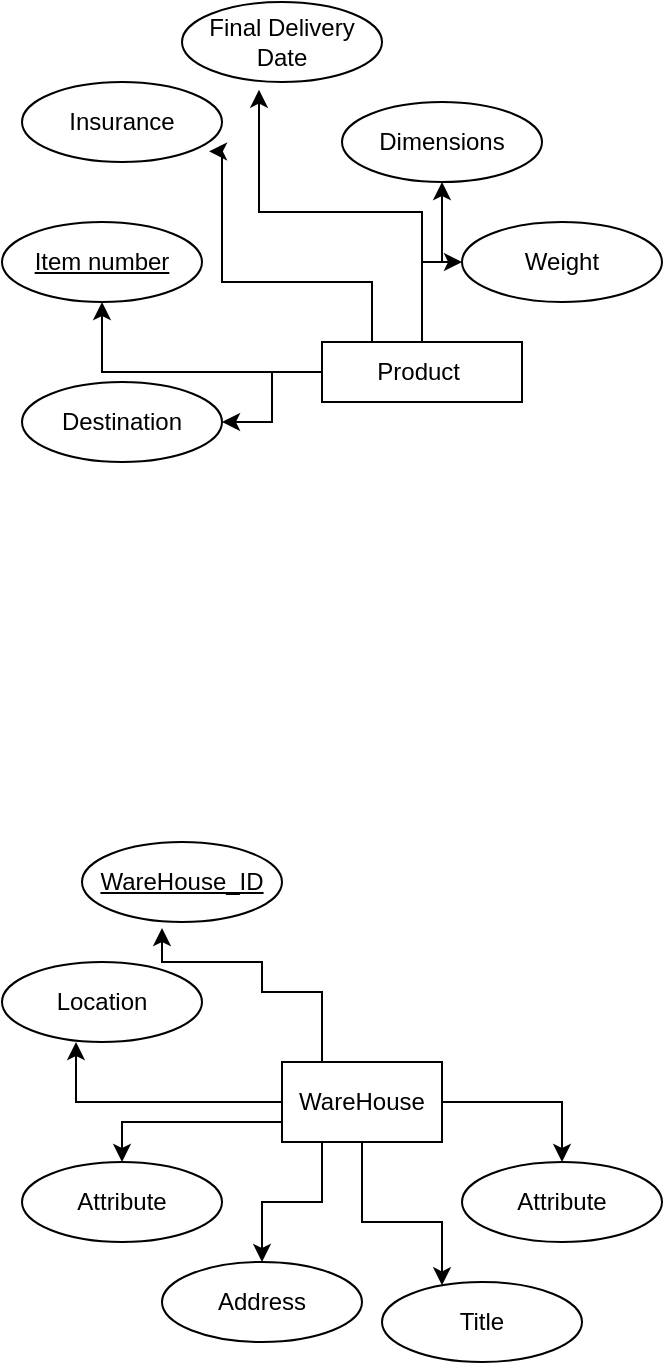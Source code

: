 <mxfile version="26.0.9">
  <diagram name="Page-1" id="NLAQwNR86FfQBt8aA2xL">
    <mxGraphModel dx="620" dy="941" grid="1" gridSize="10" guides="1" tooltips="1" connect="1" arrows="1" fold="1" page="1" pageScale="1" pageWidth="850" pageHeight="1100" math="0" shadow="0">
      <root>
        <mxCell id="0" />
        <mxCell id="1" parent="0" />
        <mxCell id="P7NBiinHIemPsSOdsxHV-11" style="edgeStyle=orthogonalEdgeStyle;rounded=0;orthogonalLoop=1;jettySize=auto;html=1;exitX=0;exitY=0.5;exitDx=0;exitDy=0;" edge="1" parent="1" source="P7NBiinHIemPsSOdsxHV-3" target="P7NBiinHIemPsSOdsxHV-10">
          <mxGeometry relative="1" as="geometry" />
        </mxCell>
        <mxCell id="P7NBiinHIemPsSOdsxHV-16" style="edgeStyle=orthogonalEdgeStyle;rounded=0;orthogonalLoop=1;jettySize=auto;html=1;exitX=0.5;exitY=0;exitDx=0;exitDy=0;entryX=0.5;entryY=1;entryDx=0;entryDy=0;" edge="1" parent="1" source="P7NBiinHIemPsSOdsxHV-3" target="P7NBiinHIemPsSOdsxHV-6">
          <mxGeometry relative="1" as="geometry" />
        </mxCell>
        <mxCell id="P7NBiinHIemPsSOdsxHV-3" value="Product&amp;nbsp;" style="whiteSpace=wrap;html=1;align=center;" vertex="1" parent="1">
          <mxGeometry x="160" y="460" width="100" height="30" as="geometry" />
        </mxCell>
        <mxCell id="P7NBiinHIemPsSOdsxHV-5" value="Weight" style="ellipse;whiteSpace=wrap;html=1;align=center;" vertex="1" parent="1">
          <mxGeometry x="230" y="400" width="100" height="40" as="geometry" />
        </mxCell>
        <mxCell id="P7NBiinHIemPsSOdsxHV-6" value="Dimensions" style="ellipse;whiteSpace=wrap;html=1;align=center;" vertex="1" parent="1">
          <mxGeometry x="170" y="340" width="100" height="40" as="geometry" />
        </mxCell>
        <mxCell id="P7NBiinHIemPsSOdsxHV-7" value="Insurance" style="ellipse;whiteSpace=wrap;html=1;align=center;" vertex="1" parent="1">
          <mxGeometry x="10" y="330" width="100" height="40" as="geometry" />
        </mxCell>
        <mxCell id="P7NBiinHIemPsSOdsxHV-8" value="Item number" style="ellipse;whiteSpace=wrap;html=1;align=center;fontStyle=4;" vertex="1" parent="1">
          <mxGeometry y="400" width="100" height="40" as="geometry" />
        </mxCell>
        <mxCell id="P7NBiinHIemPsSOdsxHV-9" value="Final Delivery Date" style="ellipse;whiteSpace=wrap;html=1;align=center;" vertex="1" parent="1">
          <mxGeometry x="90" y="290" width="100" height="40" as="geometry" />
        </mxCell>
        <mxCell id="P7NBiinHIemPsSOdsxHV-10" value="Destination" style="ellipse;whiteSpace=wrap;html=1;align=center;" vertex="1" parent="1">
          <mxGeometry x="10" y="480" width="100" height="40" as="geometry" />
        </mxCell>
        <mxCell id="P7NBiinHIemPsSOdsxHV-12" style="edgeStyle=orthogonalEdgeStyle;rounded=0;orthogonalLoop=1;jettySize=auto;html=1;exitX=0;exitY=0.5;exitDx=0;exitDy=0;entryX=0.5;entryY=1;entryDx=0;entryDy=0;" edge="1" parent="1" source="P7NBiinHIemPsSOdsxHV-3" target="P7NBiinHIemPsSOdsxHV-8">
          <mxGeometry relative="1" as="geometry" />
        </mxCell>
        <mxCell id="P7NBiinHIemPsSOdsxHV-13" style="edgeStyle=orthogonalEdgeStyle;rounded=0;orthogonalLoop=1;jettySize=auto;html=1;exitX=0.5;exitY=0;exitDx=0;exitDy=0;entryX=0;entryY=0.5;entryDx=0;entryDy=0;" edge="1" parent="1" source="P7NBiinHIemPsSOdsxHV-3" target="P7NBiinHIemPsSOdsxHV-5">
          <mxGeometry relative="1" as="geometry" />
        </mxCell>
        <mxCell id="P7NBiinHIemPsSOdsxHV-14" style="edgeStyle=orthogonalEdgeStyle;rounded=0;orthogonalLoop=1;jettySize=auto;html=1;exitX=0.25;exitY=0;exitDx=0;exitDy=0;entryX=0.935;entryY=0.867;entryDx=0;entryDy=0;entryPerimeter=0;" edge="1" parent="1" source="P7NBiinHIemPsSOdsxHV-3" target="P7NBiinHIemPsSOdsxHV-7">
          <mxGeometry relative="1" as="geometry">
            <Array as="points">
              <mxPoint x="185" y="430" />
              <mxPoint x="110" y="430" />
              <mxPoint x="110" y="365" />
            </Array>
          </mxGeometry>
        </mxCell>
        <mxCell id="P7NBiinHIemPsSOdsxHV-15" style="edgeStyle=orthogonalEdgeStyle;rounded=0;orthogonalLoop=1;jettySize=auto;html=1;exitX=0.5;exitY=0;exitDx=0;exitDy=0;entryX=0.385;entryY=1.096;entryDx=0;entryDy=0;entryPerimeter=0;" edge="1" parent="1" source="P7NBiinHIemPsSOdsxHV-3" target="P7NBiinHIemPsSOdsxHV-9">
          <mxGeometry relative="1" as="geometry" />
        </mxCell>
        <mxCell id="P7NBiinHIemPsSOdsxHV-26" style="edgeStyle=orthogonalEdgeStyle;rounded=0;orthogonalLoop=1;jettySize=auto;html=1;exitX=0;exitY=0.75;exitDx=0;exitDy=0;entryX=0.5;entryY=0;entryDx=0;entryDy=0;" edge="1" parent="1" source="P7NBiinHIemPsSOdsxHV-17" target="P7NBiinHIemPsSOdsxHV-21">
          <mxGeometry relative="1" as="geometry" />
        </mxCell>
        <mxCell id="P7NBiinHIemPsSOdsxHV-28" value="" style="edgeStyle=orthogonalEdgeStyle;rounded=0;orthogonalLoop=1;jettySize=auto;html=1;" edge="1" parent="1" source="P7NBiinHIemPsSOdsxHV-17" target="P7NBiinHIemPsSOdsxHV-20">
          <mxGeometry relative="1" as="geometry">
            <Array as="points">
              <mxPoint x="180" y="900" />
              <mxPoint x="220" y="900" />
            </Array>
          </mxGeometry>
        </mxCell>
        <mxCell id="P7NBiinHIemPsSOdsxHV-29" style="edgeStyle=orthogonalEdgeStyle;rounded=0;orthogonalLoop=1;jettySize=auto;html=1;exitX=0.25;exitY=1;exitDx=0;exitDy=0;entryX=0.5;entryY=0;entryDx=0;entryDy=0;" edge="1" parent="1" source="P7NBiinHIemPsSOdsxHV-17" target="P7NBiinHIemPsSOdsxHV-18">
          <mxGeometry relative="1" as="geometry" />
        </mxCell>
        <mxCell id="P7NBiinHIemPsSOdsxHV-30" value="" style="edgeStyle=orthogonalEdgeStyle;rounded=0;orthogonalLoop=1;jettySize=auto;html=1;" edge="1" parent="1" source="P7NBiinHIemPsSOdsxHV-17" target="P7NBiinHIemPsSOdsxHV-22">
          <mxGeometry relative="1" as="geometry" />
        </mxCell>
        <mxCell id="P7NBiinHIemPsSOdsxHV-17" value="WareHouse" style="whiteSpace=wrap;html=1;align=center;" vertex="1" parent="1">
          <mxGeometry x="140" y="820" width="80" height="40" as="geometry" />
        </mxCell>
        <mxCell id="P7NBiinHIemPsSOdsxHV-18" value="Address" style="ellipse;whiteSpace=wrap;html=1;align=center;" vertex="1" parent="1">
          <mxGeometry x="80" y="920" width="100" height="40" as="geometry" />
        </mxCell>
        <mxCell id="P7NBiinHIemPsSOdsxHV-19" value="Location" style="ellipse;whiteSpace=wrap;html=1;align=center;" vertex="1" parent="1">
          <mxGeometry y="770" width="100" height="40" as="geometry" />
        </mxCell>
        <mxCell id="P7NBiinHIemPsSOdsxHV-20" value="Title" style="ellipse;whiteSpace=wrap;html=1;align=center;" vertex="1" parent="1">
          <mxGeometry x="190" y="930" width="100" height="40" as="geometry" />
        </mxCell>
        <mxCell id="P7NBiinHIemPsSOdsxHV-21" value="Attribute" style="ellipse;whiteSpace=wrap;html=1;align=center;" vertex="1" parent="1">
          <mxGeometry x="10" y="870" width="100" height="40" as="geometry" />
        </mxCell>
        <mxCell id="P7NBiinHIemPsSOdsxHV-22" value="Attribute" style="ellipse;whiteSpace=wrap;html=1;align=center;" vertex="1" parent="1">
          <mxGeometry x="230" y="870" width="100" height="40" as="geometry" />
        </mxCell>
        <mxCell id="P7NBiinHIemPsSOdsxHV-23" value="WareHouse_ID" style="ellipse;whiteSpace=wrap;html=1;align=center;fontStyle=4;" vertex="1" parent="1">
          <mxGeometry x="40" y="710" width="100" height="40" as="geometry" />
        </mxCell>
        <mxCell id="P7NBiinHIemPsSOdsxHV-25" style="edgeStyle=orthogonalEdgeStyle;rounded=0;orthogonalLoop=1;jettySize=auto;html=1;exitX=0;exitY=0.5;exitDx=0;exitDy=0;entryX=0.37;entryY=1;entryDx=0;entryDy=0;entryPerimeter=0;" edge="1" parent="1" source="P7NBiinHIemPsSOdsxHV-17" target="P7NBiinHIemPsSOdsxHV-19">
          <mxGeometry relative="1" as="geometry" />
        </mxCell>
        <mxCell id="P7NBiinHIemPsSOdsxHV-27" style="edgeStyle=orthogonalEdgeStyle;rounded=0;orthogonalLoop=1;jettySize=auto;html=1;exitX=0.25;exitY=0;exitDx=0;exitDy=0;" edge="1" parent="1" source="P7NBiinHIemPsSOdsxHV-17">
          <mxGeometry relative="1" as="geometry">
            <mxPoint x="80" y="753" as="targetPoint" />
            <Array as="points">
              <mxPoint x="160" y="785" />
              <mxPoint x="130" y="785" />
              <mxPoint x="130" y="770" />
              <mxPoint x="80" y="770" />
            </Array>
          </mxGeometry>
        </mxCell>
      </root>
    </mxGraphModel>
  </diagram>
</mxfile>
